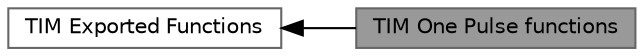 digraph "TIM One Pulse functions"
{
 // LATEX_PDF_SIZE
  bgcolor="transparent";
  edge [fontname=Helvetica,fontsize=10,labelfontname=Helvetica,labelfontsize=10];
  node [fontname=Helvetica,fontsize=10,shape=box,height=0.2,width=0.4];
  rankdir=LR;
  Node2 [id="Node000002",label="TIM Exported Functions",height=0.2,width=0.4,color="grey40", fillcolor="white", style="filled",URL="$group___t_i_m___exported___functions.html",tooltip=" "];
  Node1 [id="Node000001",label="TIM One Pulse functions",height=0.2,width=0.4,color="gray40", fillcolor="grey60", style="filled", fontcolor="black",tooltip="TIM One Pulse functions."];
  Node2->Node1 [shape=plaintext, dir="back", style="solid"];
}

